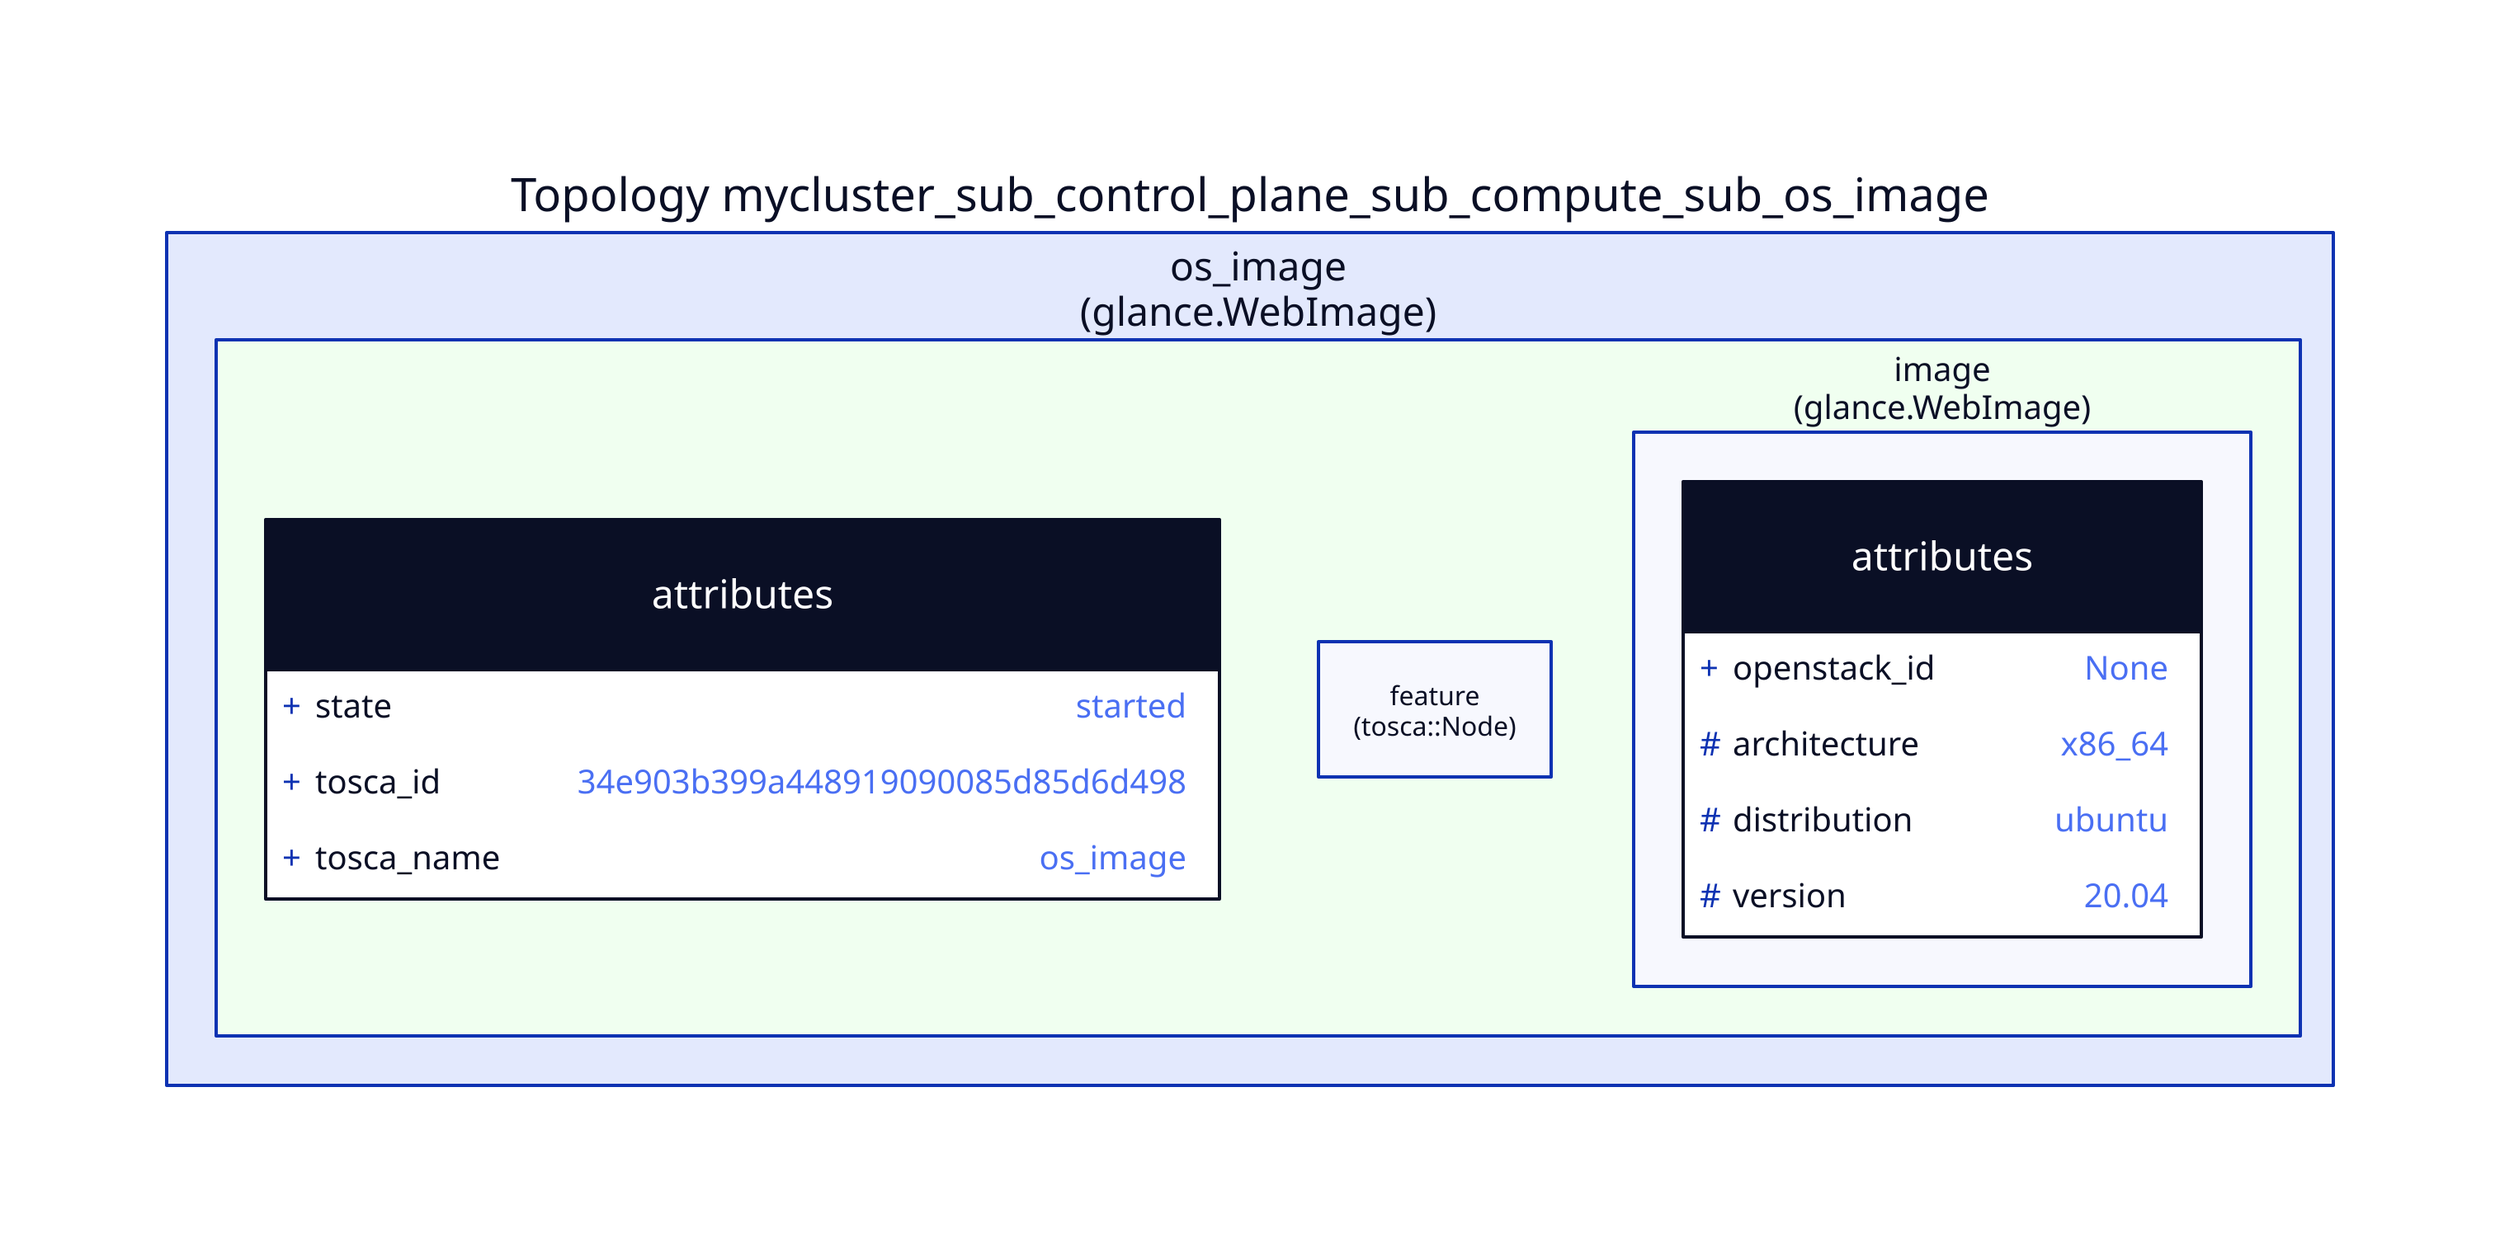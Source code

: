 
  mycluster_sub_control_plane_sub_compute_sub_os_image: "Topology mycluster_sub_control_plane_sub_compute_sub_os_image" {
  
  node_os_image: "os_image\n(glance.WebImage)" {
  
    style { fill: honeydew }
    
  attributes {
    shape: class
  
    +state: "started"
    
    +tosca_id: "34e903b399a448919090085d85d6d498"
    
    +tosca_name: "os_image"
    
  }
  
  feature: "feature\n(tosca::Node)" {
  
  }
  
  image: "image\n(glance.WebImage)" {
  
  attributes {
    shape: class
  
    +openstack_id: "None"
    
    \#architecture: "x86_64"
    
    \#distribution: "ubuntu"
    
    \#version: "20.04"
    
  }
  
  }
  
  }
  
  }
  